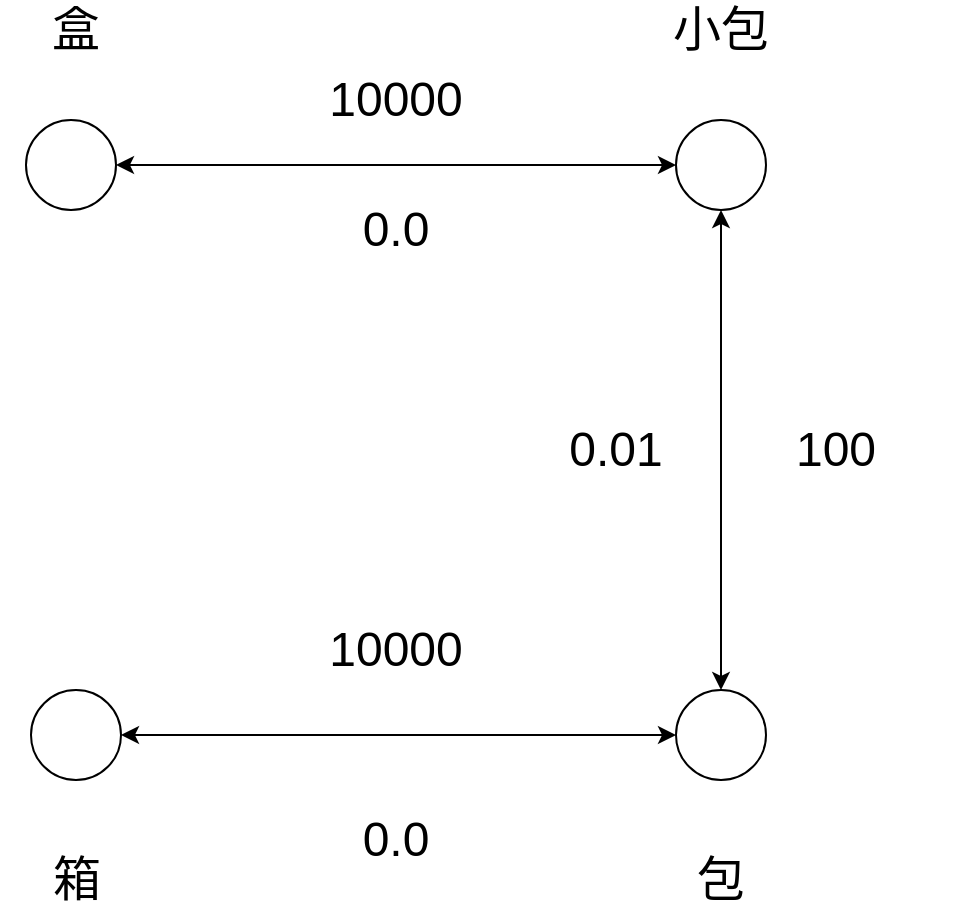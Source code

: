 <mxfile version="14.9.6" type="device"><diagram id="6fKqddsvoKilhVJ8xBK_" name="第 1 页"><mxGraphModel dx="1326" dy="618" grid="1" gridSize="10" guides="1" tooltips="1" connect="1" arrows="1" fold="1" page="1" pageScale="1" pageWidth="827" pageHeight="1169" math="0" shadow="0"><root><mxCell id="0"/><mxCell id="1" parent="0"/><mxCell id="oyyK_Lf0NXoEQ-x6683D-1" value="" style="ellipse;whiteSpace=wrap;html=1;aspect=fixed;" vertex="1" parent="1"><mxGeometry x="135" y="195" width="45" height="45" as="geometry"/></mxCell><mxCell id="oyyK_Lf0NXoEQ-x6683D-3" value="" style="ellipse;whiteSpace=wrap;html=1;aspect=fixed;" vertex="1" parent="1"><mxGeometry x="460" y="195" width="45" height="45" as="geometry"/></mxCell><mxCell id="oyyK_Lf0NXoEQ-x6683D-4" value="&lt;font style=&quot;font-size: 24px&quot;&gt;盒&lt;/font&gt;" style="text;html=1;strokeColor=none;fillColor=none;align=center;verticalAlign=middle;whiteSpace=wrap;rounded=0;" vertex="1" parent="1"><mxGeometry x="135" y="140" width="50" height="20" as="geometry"/></mxCell><mxCell id="oyyK_Lf0NXoEQ-x6683D-5" value="&lt;font style=&quot;font-size: 24px&quot;&gt;小包&lt;/font&gt;" style="text;html=1;strokeColor=none;fillColor=none;align=center;verticalAlign=middle;whiteSpace=wrap;rounded=0;" vertex="1" parent="1"><mxGeometry x="445" y="140" width="75" height="20" as="geometry"/></mxCell><mxCell id="oyyK_Lf0NXoEQ-x6683D-6" value="" style="endArrow=classic;startArrow=classic;html=1;exitX=1;exitY=0.5;exitDx=0;exitDy=0;entryX=0;entryY=0.5;entryDx=0;entryDy=0;" edge="1" parent="1" source="oyyK_Lf0NXoEQ-x6683D-1" target="oyyK_Lf0NXoEQ-x6683D-3"><mxGeometry width="50" height="50" relative="1" as="geometry"><mxPoint x="390" y="320" as="sourcePoint"/><mxPoint x="440" y="270" as="targetPoint"/></mxGeometry></mxCell><mxCell id="oyyK_Lf0NXoEQ-x6683D-7" value="&lt;font style=&quot;font-size: 24px&quot;&gt;10000&lt;/font&gt;" style="text;html=1;strokeColor=none;fillColor=none;align=center;verticalAlign=middle;whiteSpace=wrap;rounded=0;" vertex="1" parent="1"><mxGeometry x="250" y="175" width="140" height="20" as="geometry"/></mxCell><mxCell id="oyyK_Lf0NXoEQ-x6683D-8" value="&lt;font style=&quot;font-size: 24px&quot;&gt;0.0&lt;/font&gt;" style="text;html=1;strokeColor=none;fillColor=none;align=center;verticalAlign=middle;whiteSpace=wrap;rounded=0;" vertex="1" parent="1"><mxGeometry x="250" y="240" width="140" height="20" as="geometry"/></mxCell><mxCell id="oyyK_Lf0NXoEQ-x6683D-9" value="" style="ellipse;whiteSpace=wrap;html=1;aspect=fixed;" vertex="1" parent="1"><mxGeometry x="460" y="480" width="45" height="45" as="geometry"/></mxCell><mxCell id="oyyK_Lf0NXoEQ-x6683D-15" value="" style="endArrow=classic;startArrow=classic;html=1;entryX=0.5;entryY=1;entryDx=0;entryDy=0;exitX=0.5;exitY=0;exitDx=0;exitDy=0;" edge="1" parent="1" source="oyyK_Lf0NXoEQ-x6683D-9" target="oyyK_Lf0NXoEQ-x6683D-3"><mxGeometry width="50" height="50" relative="1" as="geometry"><mxPoint x="390" y="440" as="sourcePoint"/><mxPoint x="440" y="390" as="targetPoint"/></mxGeometry></mxCell><mxCell id="oyyK_Lf0NXoEQ-x6683D-16" value="&lt;font style=&quot;font-size: 24px&quot;&gt;0.01&lt;/font&gt;" style="text;html=1;strokeColor=none;fillColor=none;align=center;verticalAlign=middle;whiteSpace=wrap;rounded=0;" vertex="1" parent="1"><mxGeometry x="360" y="350" width="140" height="20" as="geometry"/></mxCell><mxCell id="oyyK_Lf0NXoEQ-x6683D-17" value="&lt;font style=&quot;font-size: 24px&quot;&gt;100&lt;/font&gt;" style="text;html=1;strokeColor=none;fillColor=none;align=center;verticalAlign=middle;whiteSpace=wrap;rounded=0;" vertex="1" parent="1"><mxGeometry x="470" y="350" width="140" height="20" as="geometry"/></mxCell><mxCell id="oyyK_Lf0NXoEQ-x6683D-18" value="" style="ellipse;whiteSpace=wrap;html=1;aspect=fixed;" vertex="1" parent="1"><mxGeometry x="137.5" y="480" width="45" height="45" as="geometry"/></mxCell><mxCell id="oyyK_Lf0NXoEQ-x6683D-19" value="&lt;font style=&quot;font-size: 24px&quot;&gt;包&lt;/font&gt;" style="text;html=1;strokeColor=none;fillColor=none;align=center;verticalAlign=middle;whiteSpace=wrap;rounded=0;" vertex="1" parent="1"><mxGeometry x="445" y="565" width="75" height="20" as="geometry"/></mxCell><mxCell id="oyyK_Lf0NXoEQ-x6683D-20" value="&lt;font style=&quot;font-size: 24px&quot;&gt;箱&lt;/font&gt;" style="text;html=1;strokeColor=none;fillColor=none;align=center;verticalAlign=middle;whiteSpace=wrap;rounded=0;" vertex="1" parent="1"><mxGeometry x="122.5" y="565" width="75" height="20" as="geometry"/></mxCell><mxCell id="oyyK_Lf0NXoEQ-x6683D-21" value="" style="endArrow=classic;startArrow=classic;html=1;exitX=1;exitY=0.5;exitDx=0;exitDy=0;entryX=0;entryY=0.5;entryDx=0;entryDy=0;" edge="1" parent="1" source="oyyK_Lf0NXoEQ-x6683D-18" target="oyyK_Lf0NXoEQ-x6683D-9"><mxGeometry width="50" height="50" relative="1" as="geometry"><mxPoint x="390" y="520" as="sourcePoint"/><mxPoint x="440" y="470" as="targetPoint"/></mxGeometry></mxCell><mxCell id="oyyK_Lf0NXoEQ-x6683D-22" value="&lt;font style=&quot;font-size: 24px&quot;&gt;10000&lt;/font&gt;" style="text;html=1;strokeColor=none;fillColor=none;align=center;verticalAlign=middle;whiteSpace=wrap;rounded=0;" vertex="1" parent="1"><mxGeometry x="250" y="450" width="140" height="20" as="geometry"/></mxCell><mxCell id="oyyK_Lf0NXoEQ-x6683D-23" value="&lt;font style=&quot;font-size: 24px&quot;&gt;0.0&lt;/font&gt;" style="text;html=1;strokeColor=none;fillColor=none;align=center;verticalAlign=middle;whiteSpace=wrap;rounded=0;" vertex="1" parent="1"><mxGeometry x="250" y="545" width="140" height="20" as="geometry"/></mxCell></root></mxGraphModel></diagram></mxfile>